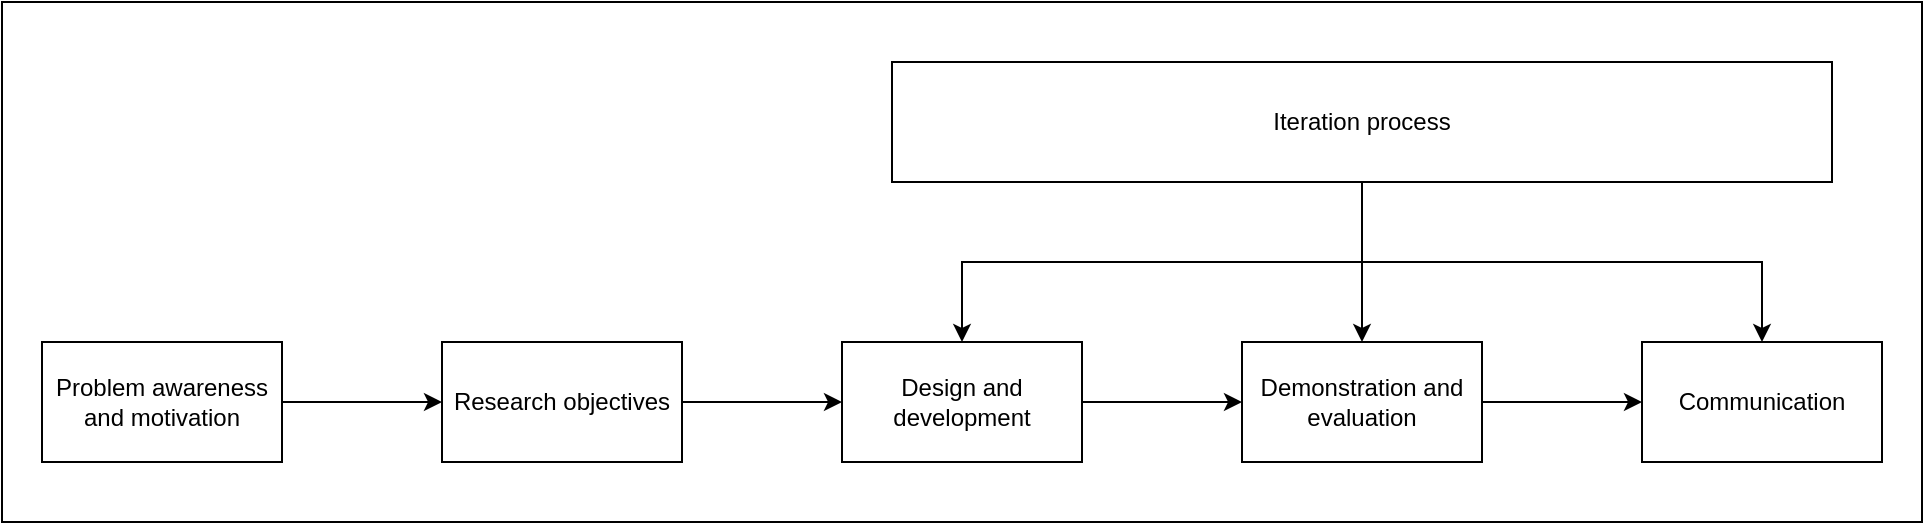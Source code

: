 <mxfile version="25.0.3">
  <diagram id="C5RBs43oDa-KdzZeNtuy" name="Page-1">
    <mxGraphModel dx="792" dy="1131" grid="1" gridSize="10" guides="1" tooltips="1" connect="1" arrows="1" fold="1" page="1" pageScale="1" pageWidth="827" pageHeight="1169" math="0" shadow="0">
      <root>
        <mxCell id="WIyWlLk6GJQsqaUBKTNV-0" />
        <mxCell id="WIyWlLk6GJQsqaUBKTNV-1" parent="WIyWlLk6GJQsqaUBKTNV-0" />
        <mxCell id="68IwWovNncWmHWI2_yqs-14" value="" style="rounded=0;whiteSpace=wrap;html=1;" vertex="1" parent="WIyWlLk6GJQsqaUBKTNV-1">
          <mxGeometry x="330" y="380" width="960" height="260" as="geometry" />
        </mxCell>
        <mxCell id="68IwWovNncWmHWI2_yqs-2" value="" style="edgeStyle=orthogonalEdgeStyle;rounded=0;orthogonalLoop=1;jettySize=auto;html=1;" edge="1" parent="WIyWlLk6GJQsqaUBKTNV-1" source="68IwWovNncWmHWI2_yqs-0" target="68IwWovNncWmHWI2_yqs-1">
          <mxGeometry relative="1" as="geometry" />
        </mxCell>
        <mxCell id="68IwWovNncWmHWI2_yqs-0" value="Problem awareness and motivation" style="rounded=0;whiteSpace=wrap;html=1;" vertex="1" parent="WIyWlLk6GJQsqaUBKTNV-1">
          <mxGeometry x="350" y="550" width="120" height="60" as="geometry" />
        </mxCell>
        <mxCell id="68IwWovNncWmHWI2_yqs-4" value="" style="edgeStyle=orthogonalEdgeStyle;rounded=0;orthogonalLoop=1;jettySize=auto;html=1;" edge="1" parent="WIyWlLk6GJQsqaUBKTNV-1" source="68IwWovNncWmHWI2_yqs-1" target="68IwWovNncWmHWI2_yqs-3">
          <mxGeometry relative="1" as="geometry" />
        </mxCell>
        <mxCell id="68IwWovNncWmHWI2_yqs-1" value="Research objectives" style="whiteSpace=wrap;html=1;rounded=0;" vertex="1" parent="WIyWlLk6GJQsqaUBKTNV-1">
          <mxGeometry x="550" y="550" width="120" height="60" as="geometry" />
        </mxCell>
        <mxCell id="68IwWovNncWmHWI2_yqs-6" value="" style="edgeStyle=orthogonalEdgeStyle;rounded=0;orthogonalLoop=1;jettySize=auto;html=1;" edge="1" parent="WIyWlLk6GJQsqaUBKTNV-1" source="68IwWovNncWmHWI2_yqs-3" target="68IwWovNncWmHWI2_yqs-5">
          <mxGeometry relative="1" as="geometry" />
        </mxCell>
        <mxCell id="68IwWovNncWmHWI2_yqs-3" value="Design and development" style="whiteSpace=wrap;html=1;rounded=0;" vertex="1" parent="WIyWlLk6GJQsqaUBKTNV-1">
          <mxGeometry x="750" y="550" width="120" height="60" as="geometry" />
        </mxCell>
        <mxCell id="68IwWovNncWmHWI2_yqs-8" value="" style="edgeStyle=orthogonalEdgeStyle;rounded=0;orthogonalLoop=1;jettySize=auto;html=1;" edge="1" parent="WIyWlLk6GJQsqaUBKTNV-1" source="68IwWovNncWmHWI2_yqs-5" target="68IwWovNncWmHWI2_yqs-7">
          <mxGeometry relative="1" as="geometry" />
        </mxCell>
        <mxCell id="68IwWovNncWmHWI2_yqs-5" value="Demonstration and evaluation" style="whiteSpace=wrap;html=1;rounded=0;" vertex="1" parent="WIyWlLk6GJQsqaUBKTNV-1">
          <mxGeometry x="950" y="550" width="120" height="60" as="geometry" />
        </mxCell>
        <mxCell id="68IwWovNncWmHWI2_yqs-7" value="Communication" style="whiteSpace=wrap;html=1;rounded=0;" vertex="1" parent="WIyWlLk6GJQsqaUBKTNV-1">
          <mxGeometry x="1150" y="550" width="120" height="60" as="geometry" />
        </mxCell>
        <mxCell id="68IwWovNncWmHWI2_yqs-11" style="edgeStyle=orthogonalEdgeStyle;rounded=0;orthogonalLoop=1;jettySize=auto;html=1;entryX=0.5;entryY=0;entryDx=0;entryDy=0;" edge="1" parent="WIyWlLk6GJQsqaUBKTNV-1" source="68IwWovNncWmHWI2_yqs-9" target="68IwWovNncWmHWI2_yqs-3">
          <mxGeometry relative="1" as="geometry" />
        </mxCell>
        <mxCell id="68IwWovNncWmHWI2_yqs-12" style="edgeStyle=orthogonalEdgeStyle;rounded=0;orthogonalLoop=1;jettySize=auto;html=1;" edge="1" parent="WIyWlLk6GJQsqaUBKTNV-1" source="68IwWovNncWmHWI2_yqs-9" target="68IwWovNncWmHWI2_yqs-5">
          <mxGeometry relative="1" as="geometry" />
        </mxCell>
        <mxCell id="68IwWovNncWmHWI2_yqs-13" style="edgeStyle=orthogonalEdgeStyle;rounded=0;orthogonalLoop=1;jettySize=auto;html=1;" edge="1" parent="WIyWlLk6GJQsqaUBKTNV-1" source="68IwWovNncWmHWI2_yqs-9" target="68IwWovNncWmHWI2_yqs-7">
          <mxGeometry relative="1" as="geometry" />
        </mxCell>
        <mxCell id="68IwWovNncWmHWI2_yqs-9" value="Iteration process" style="whiteSpace=wrap;html=1;rounded=0;" vertex="1" parent="WIyWlLk6GJQsqaUBKTNV-1">
          <mxGeometry x="775" y="410" width="470" height="60" as="geometry" />
        </mxCell>
      </root>
    </mxGraphModel>
  </diagram>
</mxfile>
